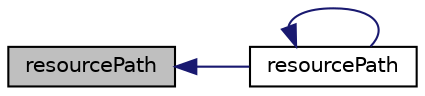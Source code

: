 digraph "resourcePath"
{
  edge [fontname="Helvetica",fontsize="10",labelfontname="Helvetica",labelfontsize="10"];
  node [fontname="Helvetica",fontsize="10",shape=record];
  rankdir="LR";
  Node1 [label="resourcePath",height=0.2,width=0.4,color="black", fillcolor="grey75", style="filled", fontcolor="black"];
  Node1 -> Node2 [dir="back",color="midnightblue",fontsize="10",style="solid",fontname="Helvetica"];
  Node2 [label="resourcePath",height=0.2,width=0.4,color="black", fillcolor="white", style="filled",URL="$resourcepath_8h.html#a377b456e3964835648f2d726c2e4f510",tooltip="Return the path to the resource folder. "];
  Node2 -> Node2 [dir="back",color="midnightblue",fontsize="10",style="solid",fontname="Helvetica"];
}
